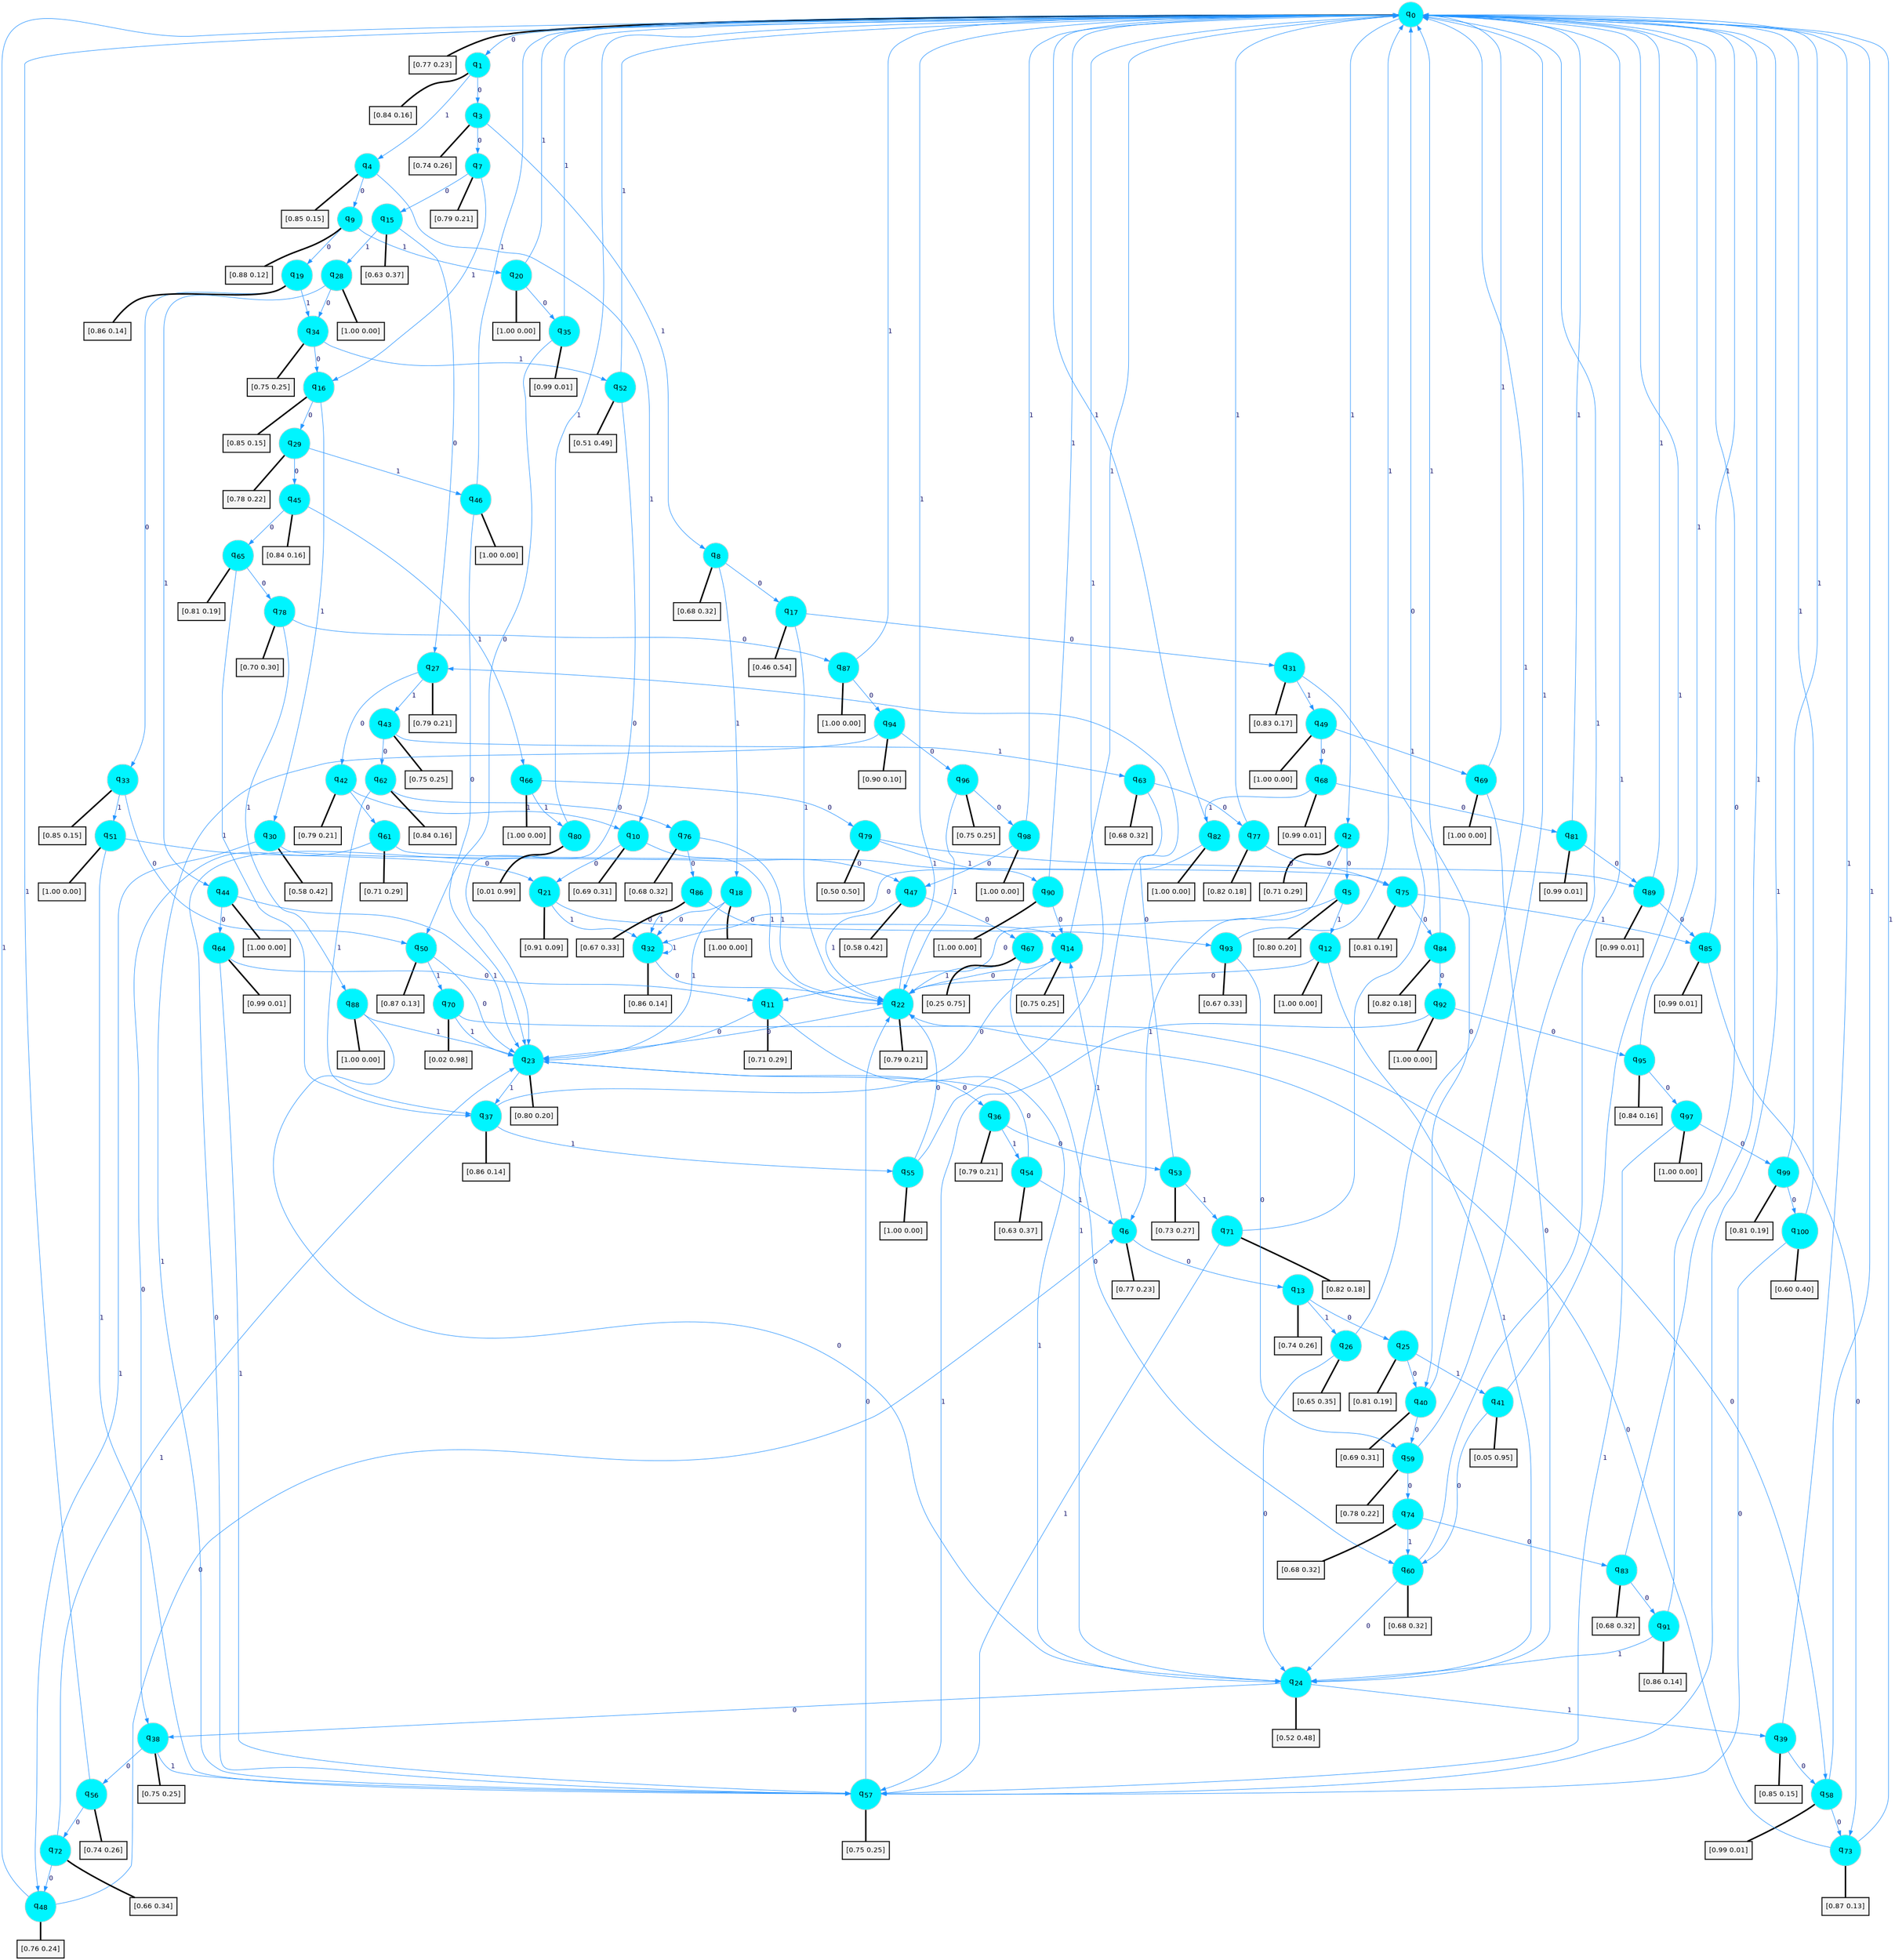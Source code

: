 digraph G {
graph [
bgcolor=transparent, dpi=300, rankdir=TD, size="40,25"];
node [
color=gray, fillcolor=turquoise1, fontcolor=black, fontname=Helvetica, fontsize=16, fontweight=bold, shape=circle, style=filled];
edge [
arrowsize=1, color=dodgerblue1, fontcolor=midnightblue, fontname=courier, fontweight=bold, penwidth=1, style=solid, weight=20];
0[label=<q<SUB>0</SUB>>];
1[label=<q<SUB>1</SUB>>];
2[label=<q<SUB>2</SUB>>];
3[label=<q<SUB>3</SUB>>];
4[label=<q<SUB>4</SUB>>];
5[label=<q<SUB>5</SUB>>];
6[label=<q<SUB>6</SUB>>];
7[label=<q<SUB>7</SUB>>];
8[label=<q<SUB>8</SUB>>];
9[label=<q<SUB>9</SUB>>];
10[label=<q<SUB>10</SUB>>];
11[label=<q<SUB>11</SUB>>];
12[label=<q<SUB>12</SUB>>];
13[label=<q<SUB>13</SUB>>];
14[label=<q<SUB>14</SUB>>];
15[label=<q<SUB>15</SUB>>];
16[label=<q<SUB>16</SUB>>];
17[label=<q<SUB>17</SUB>>];
18[label=<q<SUB>18</SUB>>];
19[label=<q<SUB>19</SUB>>];
20[label=<q<SUB>20</SUB>>];
21[label=<q<SUB>21</SUB>>];
22[label=<q<SUB>22</SUB>>];
23[label=<q<SUB>23</SUB>>];
24[label=<q<SUB>24</SUB>>];
25[label=<q<SUB>25</SUB>>];
26[label=<q<SUB>26</SUB>>];
27[label=<q<SUB>27</SUB>>];
28[label=<q<SUB>28</SUB>>];
29[label=<q<SUB>29</SUB>>];
30[label=<q<SUB>30</SUB>>];
31[label=<q<SUB>31</SUB>>];
32[label=<q<SUB>32</SUB>>];
33[label=<q<SUB>33</SUB>>];
34[label=<q<SUB>34</SUB>>];
35[label=<q<SUB>35</SUB>>];
36[label=<q<SUB>36</SUB>>];
37[label=<q<SUB>37</SUB>>];
38[label=<q<SUB>38</SUB>>];
39[label=<q<SUB>39</SUB>>];
40[label=<q<SUB>40</SUB>>];
41[label=<q<SUB>41</SUB>>];
42[label=<q<SUB>42</SUB>>];
43[label=<q<SUB>43</SUB>>];
44[label=<q<SUB>44</SUB>>];
45[label=<q<SUB>45</SUB>>];
46[label=<q<SUB>46</SUB>>];
47[label=<q<SUB>47</SUB>>];
48[label=<q<SUB>48</SUB>>];
49[label=<q<SUB>49</SUB>>];
50[label=<q<SUB>50</SUB>>];
51[label=<q<SUB>51</SUB>>];
52[label=<q<SUB>52</SUB>>];
53[label=<q<SUB>53</SUB>>];
54[label=<q<SUB>54</SUB>>];
55[label=<q<SUB>55</SUB>>];
56[label=<q<SUB>56</SUB>>];
57[label=<q<SUB>57</SUB>>];
58[label=<q<SUB>58</SUB>>];
59[label=<q<SUB>59</SUB>>];
60[label=<q<SUB>60</SUB>>];
61[label=<q<SUB>61</SUB>>];
62[label=<q<SUB>62</SUB>>];
63[label=<q<SUB>63</SUB>>];
64[label=<q<SUB>64</SUB>>];
65[label=<q<SUB>65</SUB>>];
66[label=<q<SUB>66</SUB>>];
67[label=<q<SUB>67</SUB>>];
68[label=<q<SUB>68</SUB>>];
69[label=<q<SUB>69</SUB>>];
70[label=<q<SUB>70</SUB>>];
71[label=<q<SUB>71</SUB>>];
72[label=<q<SUB>72</SUB>>];
73[label=<q<SUB>73</SUB>>];
74[label=<q<SUB>74</SUB>>];
75[label=<q<SUB>75</SUB>>];
76[label=<q<SUB>76</SUB>>];
77[label=<q<SUB>77</SUB>>];
78[label=<q<SUB>78</SUB>>];
79[label=<q<SUB>79</SUB>>];
80[label=<q<SUB>80</SUB>>];
81[label=<q<SUB>81</SUB>>];
82[label=<q<SUB>82</SUB>>];
83[label=<q<SUB>83</SUB>>];
84[label=<q<SUB>84</SUB>>];
85[label=<q<SUB>85</SUB>>];
86[label=<q<SUB>86</SUB>>];
87[label=<q<SUB>87</SUB>>];
88[label=<q<SUB>88</SUB>>];
89[label=<q<SUB>89</SUB>>];
90[label=<q<SUB>90</SUB>>];
91[label=<q<SUB>91</SUB>>];
92[label=<q<SUB>92</SUB>>];
93[label=<q<SUB>93</SUB>>];
94[label=<q<SUB>94</SUB>>];
95[label=<q<SUB>95</SUB>>];
96[label=<q<SUB>96</SUB>>];
97[label=<q<SUB>97</SUB>>];
98[label=<q<SUB>98</SUB>>];
99[label=<q<SUB>99</SUB>>];
100[label=<q<SUB>100</SUB>>];
101[label="[0.77 0.23]", shape=box,fontcolor=black, fontname=Helvetica, fontsize=14, penwidth=2, fillcolor=whitesmoke,color=black];
102[label="[0.84 0.16]", shape=box,fontcolor=black, fontname=Helvetica, fontsize=14, penwidth=2, fillcolor=whitesmoke,color=black];
103[label="[0.71 0.29]", shape=box,fontcolor=black, fontname=Helvetica, fontsize=14, penwidth=2, fillcolor=whitesmoke,color=black];
104[label="[0.74 0.26]", shape=box,fontcolor=black, fontname=Helvetica, fontsize=14, penwidth=2, fillcolor=whitesmoke,color=black];
105[label="[0.85 0.15]", shape=box,fontcolor=black, fontname=Helvetica, fontsize=14, penwidth=2, fillcolor=whitesmoke,color=black];
106[label="[0.80 0.20]", shape=box,fontcolor=black, fontname=Helvetica, fontsize=14, penwidth=2, fillcolor=whitesmoke,color=black];
107[label="[0.77 0.23]", shape=box,fontcolor=black, fontname=Helvetica, fontsize=14, penwidth=2, fillcolor=whitesmoke,color=black];
108[label="[0.79 0.21]", shape=box,fontcolor=black, fontname=Helvetica, fontsize=14, penwidth=2, fillcolor=whitesmoke,color=black];
109[label="[0.68 0.32]", shape=box,fontcolor=black, fontname=Helvetica, fontsize=14, penwidth=2, fillcolor=whitesmoke,color=black];
110[label="[0.88 0.12]", shape=box,fontcolor=black, fontname=Helvetica, fontsize=14, penwidth=2, fillcolor=whitesmoke,color=black];
111[label="[0.69 0.31]", shape=box,fontcolor=black, fontname=Helvetica, fontsize=14, penwidth=2, fillcolor=whitesmoke,color=black];
112[label="[0.71 0.29]", shape=box,fontcolor=black, fontname=Helvetica, fontsize=14, penwidth=2, fillcolor=whitesmoke,color=black];
113[label="[1.00 0.00]", shape=box,fontcolor=black, fontname=Helvetica, fontsize=14, penwidth=2, fillcolor=whitesmoke,color=black];
114[label="[0.74 0.26]", shape=box,fontcolor=black, fontname=Helvetica, fontsize=14, penwidth=2, fillcolor=whitesmoke,color=black];
115[label="[0.75 0.25]", shape=box,fontcolor=black, fontname=Helvetica, fontsize=14, penwidth=2, fillcolor=whitesmoke,color=black];
116[label="[0.63 0.37]", shape=box,fontcolor=black, fontname=Helvetica, fontsize=14, penwidth=2, fillcolor=whitesmoke,color=black];
117[label="[0.85 0.15]", shape=box,fontcolor=black, fontname=Helvetica, fontsize=14, penwidth=2, fillcolor=whitesmoke,color=black];
118[label="[0.46 0.54]", shape=box,fontcolor=black, fontname=Helvetica, fontsize=14, penwidth=2, fillcolor=whitesmoke,color=black];
119[label="[1.00 0.00]", shape=box,fontcolor=black, fontname=Helvetica, fontsize=14, penwidth=2, fillcolor=whitesmoke,color=black];
120[label="[0.86 0.14]", shape=box,fontcolor=black, fontname=Helvetica, fontsize=14, penwidth=2, fillcolor=whitesmoke,color=black];
121[label="[1.00 0.00]", shape=box,fontcolor=black, fontname=Helvetica, fontsize=14, penwidth=2, fillcolor=whitesmoke,color=black];
122[label="[0.91 0.09]", shape=box,fontcolor=black, fontname=Helvetica, fontsize=14, penwidth=2, fillcolor=whitesmoke,color=black];
123[label="[0.79 0.21]", shape=box,fontcolor=black, fontname=Helvetica, fontsize=14, penwidth=2, fillcolor=whitesmoke,color=black];
124[label="[0.80 0.20]", shape=box,fontcolor=black, fontname=Helvetica, fontsize=14, penwidth=2, fillcolor=whitesmoke,color=black];
125[label="[0.52 0.48]", shape=box,fontcolor=black, fontname=Helvetica, fontsize=14, penwidth=2, fillcolor=whitesmoke,color=black];
126[label="[0.81 0.19]", shape=box,fontcolor=black, fontname=Helvetica, fontsize=14, penwidth=2, fillcolor=whitesmoke,color=black];
127[label="[0.65 0.35]", shape=box,fontcolor=black, fontname=Helvetica, fontsize=14, penwidth=2, fillcolor=whitesmoke,color=black];
128[label="[0.79 0.21]", shape=box,fontcolor=black, fontname=Helvetica, fontsize=14, penwidth=2, fillcolor=whitesmoke,color=black];
129[label="[1.00 0.00]", shape=box,fontcolor=black, fontname=Helvetica, fontsize=14, penwidth=2, fillcolor=whitesmoke,color=black];
130[label="[0.78 0.22]", shape=box,fontcolor=black, fontname=Helvetica, fontsize=14, penwidth=2, fillcolor=whitesmoke,color=black];
131[label="[0.58 0.42]", shape=box,fontcolor=black, fontname=Helvetica, fontsize=14, penwidth=2, fillcolor=whitesmoke,color=black];
132[label="[0.83 0.17]", shape=box,fontcolor=black, fontname=Helvetica, fontsize=14, penwidth=2, fillcolor=whitesmoke,color=black];
133[label="[0.86 0.14]", shape=box,fontcolor=black, fontname=Helvetica, fontsize=14, penwidth=2, fillcolor=whitesmoke,color=black];
134[label="[0.85 0.15]", shape=box,fontcolor=black, fontname=Helvetica, fontsize=14, penwidth=2, fillcolor=whitesmoke,color=black];
135[label="[0.75 0.25]", shape=box,fontcolor=black, fontname=Helvetica, fontsize=14, penwidth=2, fillcolor=whitesmoke,color=black];
136[label="[0.99 0.01]", shape=box,fontcolor=black, fontname=Helvetica, fontsize=14, penwidth=2, fillcolor=whitesmoke,color=black];
137[label="[0.79 0.21]", shape=box,fontcolor=black, fontname=Helvetica, fontsize=14, penwidth=2, fillcolor=whitesmoke,color=black];
138[label="[0.86 0.14]", shape=box,fontcolor=black, fontname=Helvetica, fontsize=14, penwidth=2, fillcolor=whitesmoke,color=black];
139[label="[0.75 0.25]", shape=box,fontcolor=black, fontname=Helvetica, fontsize=14, penwidth=2, fillcolor=whitesmoke,color=black];
140[label="[0.85 0.15]", shape=box,fontcolor=black, fontname=Helvetica, fontsize=14, penwidth=2, fillcolor=whitesmoke,color=black];
141[label="[0.69 0.31]", shape=box,fontcolor=black, fontname=Helvetica, fontsize=14, penwidth=2, fillcolor=whitesmoke,color=black];
142[label="[0.05 0.95]", shape=box,fontcolor=black, fontname=Helvetica, fontsize=14, penwidth=2, fillcolor=whitesmoke,color=black];
143[label="[0.79 0.21]", shape=box,fontcolor=black, fontname=Helvetica, fontsize=14, penwidth=2, fillcolor=whitesmoke,color=black];
144[label="[0.75 0.25]", shape=box,fontcolor=black, fontname=Helvetica, fontsize=14, penwidth=2, fillcolor=whitesmoke,color=black];
145[label="[1.00 0.00]", shape=box,fontcolor=black, fontname=Helvetica, fontsize=14, penwidth=2, fillcolor=whitesmoke,color=black];
146[label="[0.84 0.16]", shape=box,fontcolor=black, fontname=Helvetica, fontsize=14, penwidth=2, fillcolor=whitesmoke,color=black];
147[label="[1.00 0.00]", shape=box,fontcolor=black, fontname=Helvetica, fontsize=14, penwidth=2, fillcolor=whitesmoke,color=black];
148[label="[0.58 0.42]", shape=box,fontcolor=black, fontname=Helvetica, fontsize=14, penwidth=2, fillcolor=whitesmoke,color=black];
149[label="[0.76 0.24]", shape=box,fontcolor=black, fontname=Helvetica, fontsize=14, penwidth=2, fillcolor=whitesmoke,color=black];
150[label="[1.00 0.00]", shape=box,fontcolor=black, fontname=Helvetica, fontsize=14, penwidth=2, fillcolor=whitesmoke,color=black];
151[label="[0.87 0.13]", shape=box,fontcolor=black, fontname=Helvetica, fontsize=14, penwidth=2, fillcolor=whitesmoke,color=black];
152[label="[1.00 0.00]", shape=box,fontcolor=black, fontname=Helvetica, fontsize=14, penwidth=2, fillcolor=whitesmoke,color=black];
153[label="[0.51 0.49]", shape=box,fontcolor=black, fontname=Helvetica, fontsize=14, penwidth=2, fillcolor=whitesmoke,color=black];
154[label="[0.73 0.27]", shape=box,fontcolor=black, fontname=Helvetica, fontsize=14, penwidth=2, fillcolor=whitesmoke,color=black];
155[label="[0.63 0.37]", shape=box,fontcolor=black, fontname=Helvetica, fontsize=14, penwidth=2, fillcolor=whitesmoke,color=black];
156[label="[1.00 0.00]", shape=box,fontcolor=black, fontname=Helvetica, fontsize=14, penwidth=2, fillcolor=whitesmoke,color=black];
157[label="[0.74 0.26]", shape=box,fontcolor=black, fontname=Helvetica, fontsize=14, penwidth=2, fillcolor=whitesmoke,color=black];
158[label="[0.75 0.25]", shape=box,fontcolor=black, fontname=Helvetica, fontsize=14, penwidth=2, fillcolor=whitesmoke,color=black];
159[label="[0.99 0.01]", shape=box,fontcolor=black, fontname=Helvetica, fontsize=14, penwidth=2, fillcolor=whitesmoke,color=black];
160[label="[0.78 0.22]", shape=box,fontcolor=black, fontname=Helvetica, fontsize=14, penwidth=2, fillcolor=whitesmoke,color=black];
161[label="[0.68 0.32]", shape=box,fontcolor=black, fontname=Helvetica, fontsize=14, penwidth=2, fillcolor=whitesmoke,color=black];
162[label="[0.71 0.29]", shape=box,fontcolor=black, fontname=Helvetica, fontsize=14, penwidth=2, fillcolor=whitesmoke,color=black];
163[label="[0.84 0.16]", shape=box,fontcolor=black, fontname=Helvetica, fontsize=14, penwidth=2, fillcolor=whitesmoke,color=black];
164[label="[0.68 0.32]", shape=box,fontcolor=black, fontname=Helvetica, fontsize=14, penwidth=2, fillcolor=whitesmoke,color=black];
165[label="[0.99 0.01]", shape=box,fontcolor=black, fontname=Helvetica, fontsize=14, penwidth=2, fillcolor=whitesmoke,color=black];
166[label="[0.81 0.19]", shape=box,fontcolor=black, fontname=Helvetica, fontsize=14, penwidth=2, fillcolor=whitesmoke,color=black];
167[label="[1.00 0.00]", shape=box,fontcolor=black, fontname=Helvetica, fontsize=14, penwidth=2, fillcolor=whitesmoke,color=black];
168[label="[0.25 0.75]", shape=box,fontcolor=black, fontname=Helvetica, fontsize=14, penwidth=2, fillcolor=whitesmoke,color=black];
169[label="[0.99 0.01]", shape=box,fontcolor=black, fontname=Helvetica, fontsize=14, penwidth=2, fillcolor=whitesmoke,color=black];
170[label="[1.00 0.00]", shape=box,fontcolor=black, fontname=Helvetica, fontsize=14, penwidth=2, fillcolor=whitesmoke,color=black];
171[label="[0.02 0.98]", shape=box,fontcolor=black, fontname=Helvetica, fontsize=14, penwidth=2, fillcolor=whitesmoke,color=black];
172[label="[0.82 0.18]", shape=box,fontcolor=black, fontname=Helvetica, fontsize=14, penwidth=2, fillcolor=whitesmoke,color=black];
173[label="[0.66 0.34]", shape=box,fontcolor=black, fontname=Helvetica, fontsize=14, penwidth=2, fillcolor=whitesmoke,color=black];
174[label="[0.87 0.13]", shape=box,fontcolor=black, fontname=Helvetica, fontsize=14, penwidth=2, fillcolor=whitesmoke,color=black];
175[label="[0.68 0.32]", shape=box,fontcolor=black, fontname=Helvetica, fontsize=14, penwidth=2, fillcolor=whitesmoke,color=black];
176[label="[0.81 0.19]", shape=box,fontcolor=black, fontname=Helvetica, fontsize=14, penwidth=2, fillcolor=whitesmoke,color=black];
177[label="[0.68 0.32]", shape=box,fontcolor=black, fontname=Helvetica, fontsize=14, penwidth=2, fillcolor=whitesmoke,color=black];
178[label="[0.82 0.18]", shape=box,fontcolor=black, fontname=Helvetica, fontsize=14, penwidth=2, fillcolor=whitesmoke,color=black];
179[label="[0.70 0.30]", shape=box,fontcolor=black, fontname=Helvetica, fontsize=14, penwidth=2, fillcolor=whitesmoke,color=black];
180[label="[0.50 0.50]", shape=box,fontcolor=black, fontname=Helvetica, fontsize=14, penwidth=2, fillcolor=whitesmoke,color=black];
181[label="[0.01 0.99]", shape=box,fontcolor=black, fontname=Helvetica, fontsize=14, penwidth=2, fillcolor=whitesmoke,color=black];
182[label="[0.99 0.01]", shape=box,fontcolor=black, fontname=Helvetica, fontsize=14, penwidth=2, fillcolor=whitesmoke,color=black];
183[label="[1.00 0.00]", shape=box,fontcolor=black, fontname=Helvetica, fontsize=14, penwidth=2, fillcolor=whitesmoke,color=black];
184[label="[0.68 0.32]", shape=box,fontcolor=black, fontname=Helvetica, fontsize=14, penwidth=2, fillcolor=whitesmoke,color=black];
185[label="[0.82 0.18]", shape=box,fontcolor=black, fontname=Helvetica, fontsize=14, penwidth=2, fillcolor=whitesmoke,color=black];
186[label="[0.99 0.01]", shape=box,fontcolor=black, fontname=Helvetica, fontsize=14, penwidth=2, fillcolor=whitesmoke,color=black];
187[label="[0.67 0.33]", shape=box,fontcolor=black, fontname=Helvetica, fontsize=14, penwidth=2, fillcolor=whitesmoke,color=black];
188[label="[1.00 0.00]", shape=box,fontcolor=black, fontname=Helvetica, fontsize=14, penwidth=2, fillcolor=whitesmoke,color=black];
189[label="[1.00 0.00]", shape=box,fontcolor=black, fontname=Helvetica, fontsize=14, penwidth=2, fillcolor=whitesmoke,color=black];
190[label="[0.99 0.01]", shape=box,fontcolor=black, fontname=Helvetica, fontsize=14, penwidth=2, fillcolor=whitesmoke,color=black];
191[label="[1.00 0.00]", shape=box,fontcolor=black, fontname=Helvetica, fontsize=14, penwidth=2, fillcolor=whitesmoke,color=black];
192[label="[0.86 0.14]", shape=box,fontcolor=black, fontname=Helvetica, fontsize=14, penwidth=2, fillcolor=whitesmoke,color=black];
193[label="[1.00 0.00]", shape=box,fontcolor=black, fontname=Helvetica, fontsize=14, penwidth=2, fillcolor=whitesmoke,color=black];
194[label="[0.67 0.33]", shape=box,fontcolor=black, fontname=Helvetica, fontsize=14, penwidth=2, fillcolor=whitesmoke,color=black];
195[label="[0.90 0.10]", shape=box,fontcolor=black, fontname=Helvetica, fontsize=14, penwidth=2, fillcolor=whitesmoke,color=black];
196[label="[0.84 0.16]", shape=box,fontcolor=black, fontname=Helvetica, fontsize=14, penwidth=2, fillcolor=whitesmoke,color=black];
197[label="[0.75 0.25]", shape=box,fontcolor=black, fontname=Helvetica, fontsize=14, penwidth=2, fillcolor=whitesmoke,color=black];
198[label="[1.00 0.00]", shape=box,fontcolor=black, fontname=Helvetica, fontsize=14, penwidth=2, fillcolor=whitesmoke,color=black];
199[label="[1.00 0.00]", shape=box,fontcolor=black, fontname=Helvetica, fontsize=14, penwidth=2, fillcolor=whitesmoke,color=black];
200[label="[0.81 0.19]", shape=box,fontcolor=black, fontname=Helvetica, fontsize=14, penwidth=2, fillcolor=whitesmoke,color=black];
201[label="[0.60 0.40]", shape=box,fontcolor=black, fontname=Helvetica, fontsize=14, penwidth=2, fillcolor=whitesmoke,color=black];
0->1 [label=0];
0->2 [label=1];
0->101 [arrowhead=none, penwidth=3,color=black];
1->3 [label=0];
1->4 [label=1];
1->102 [arrowhead=none, penwidth=3,color=black];
2->5 [label=0];
2->6 [label=1];
2->103 [arrowhead=none, penwidth=3,color=black];
3->7 [label=0];
3->8 [label=1];
3->104 [arrowhead=none, penwidth=3,color=black];
4->9 [label=0];
4->10 [label=1];
4->105 [arrowhead=none, penwidth=3,color=black];
5->11 [label=0];
5->12 [label=1];
5->106 [arrowhead=none, penwidth=3,color=black];
6->13 [label=0];
6->14 [label=1];
6->107 [arrowhead=none, penwidth=3,color=black];
7->15 [label=0];
7->16 [label=1];
7->108 [arrowhead=none, penwidth=3,color=black];
8->17 [label=0];
8->18 [label=1];
8->109 [arrowhead=none, penwidth=3,color=black];
9->19 [label=0];
9->20 [label=1];
9->110 [arrowhead=none, penwidth=3,color=black];
10->21 [label=0];
10->22 [label=1];
10->111 [arrowhead=none, penwidth=3,color=black];
11->23 [label=0];
11->24 [label=1];
11->112 [arrowhead=none, penwidth=3,color=black];
12->22 [label=0];
12->24 [label=1];
12->113 [arrowhead=none, penwidth=3,color=black];
13->25 [label=0];
13->26 [label=1];
13->114 [arrowhead=none, penwidth=3,color=black];
14->22 [label=0];
14->0 [label=1];
14->115 [arrowhead=none, penwidth=3,color=black];
15->27 [label=0];
15->28 [label=1];
15->116 [arrowhead=none, penwidth=3,color=black];
16->29 [label=0];
16->30 [label=1];
16->117 [arrowhead=none, penwidth=3,color=black];
17->31 [label=0];
17->22 [label=1];
17->118 [arrowhead=none, penwidth=3,color=black];
18->32 [label=0];
18->23 [label=1];
18->119 [arrowhead=none, penwidth=3,color=black];
19->33 [label=0];
19->34 [label=1];
19->120 [arrowhead=none, penwidth=3,color=black];
20->35 [label=0];
20->0 [label=1];
20->121 [arrowhead=none, penwidth=3,color=black];
21->14 [label=0];
21->32 [label=1];
21->122 [arrowhead=none, penwidth=3,color=black];
22->23 [label=0];
22->0 [label=1];
22->123 [arrowhead=none, penwidth=3,color=black];
23->36 [label=0];
23->37 [label=1];
23->124 [arrowhead=none, penwidth=3,color=black];
24->38 [label=0];
24->39 [label=1];
24->125 [arrowhead=none, penwidth=3,color=black];
25->40 [label=0];
25->41 [label=1];
25->126 [arrowhead=none, penwidth=3,color=black];
26->24 [label=0];
26->0 [label=1];
26->127 [arrowhead=none, penwidth=3,color=black];
27->42 [label=0];
27->43 [label=1];
27->128 [arrowhead=none, penwidth=3,color=black];
28->34 [label=0];
28->44 [label=1];
28->129 [arrowhead=none, penwidth=3,color=black];
29->45 [label=0];
29->46 [label=1];
29->130 [arrowhead=none, penwidth=3,color=black];
30->47 [label=0];
30->48 [label=1];
30->131 [arrowhead=none, penwidth=3,color=black];
31->40 [label=0];
31->49 [label=1];
31->132 [arrowhead=none, penwidth=3,color=black];
32->22 [label=0];
32->32 [label=1];
32->133 [arrowhead=none, penwidth=3,color=black];
33->50 [label=0];
33->51 [label=1];
33->134 [arrowhead=none, penwidth=3,color=black];
34->16 [label=0];
34->52 [label=1];
34->135 [arrowhead=none, penwidth=3,color=black];
35->50 [label=0];
35->0 [label=1];
35->136 [arrowhead=none, penwidth=3,color=black];
36->53 [label=0];
36->54 [label=1];
36->137 [arrowhead=none, penwidth=3,color=black];
37->14 [label=0];
37->55 [label=1];
37->138 [arrowhead=none, penwidth=3,color=black];
38->56 [label=0];
38->57 [label=1];
38->139 [arrowhead=none, penwidth=3,color=black];
39->58 [label=0];
39->0 [label=1];
39->140 [arrowhead=none, penwidth=3,color=black];
40->59 [label=0];
40->0 [label=1];
40->141 [arrowhead=none, penwidth=3,color=black];
41->60 [label=0];
41->0 [label=1];
41->142 [arrowhead=none, penwidth=3,color=black];
42->61 [label=0];
42->10 [label=1];
42->143 [arrowhead=none, penwidth=3,color=black];
43->62 [label=0];
43->63 [label=1];
43->144 [arrowhead=none, penwidth=3,color=black];
44->64 [label=0];
44->23 [label=1];
44->145 [arrowhead=none, penwidth=3,color=black];
45->65 [label=0];
45->66 [label=1];
45->146 [arrowhead=none, penwidth=3,color=black];
46->23 [label=0];
46->0 [label=1];
46->147 [arrowhead=none, penwidth=3,color=black];
47->67 [label=0];
47->22 [label=1];
47->148 [arrowhead=none, penwidth=3,color=black];
48->6 [label=0];
48->0 [label=1];
48->149 [arrowhead=none, penwidth=3,color=black];
49->68 [label=0];
49->69 [label=1];
49->150 [arrowhead=none, penwidth=3,color=black];
50->23 [label=0];
50->70 [label=1];
50->151 [arrowhead=none, penwidth=3,color=black];
51->21 [label=0];
51->57 [label=1];
51->152 [arrowhead=none, penwidth=3,color=black];
52->23 [label=0];
52->0 [label=1];
52->153 [arrowhead=none, penwidth=3,color=black];
53->27 [label=0];
53->71 [label=1];
53->154 [arrowhead=none, penwidth=3,color=black];
54->23 [label=0];
54->6 [label=1];
54->155 [arrowhead=none, penwidth=3,color=black];
55->22 [label=0];
55->0 [label=1];
55->156 [arrowhead=none, penwidth=3,color=black];
56->72 [label=0];
56->0 [label=1];
56->157 [arrowhead=none, penwidth=3,color=black];
57->22 [label=0];
57->0 [label=1];
57->158 [arrowhead=none, penwidth=3,color=black];
58->73 [label=0];
58->0 [label=1];
58->159 [arrowhead=none, penwidth=3,color=black];
59->74 [label=0];
59->0 [label=1];
59->160 [arrowhead=none, penwidth=3,color=black];
60->24 [label=0];
60->0 [label=1];
60->161 [arrowhead=none, penwidth=3,color=black];
61->38 [label=0];
61->75 [label=1];
61->162 [arrowhead=none, penwidth=3,color=black];
62->76 [label=0];
62->37 [label=1];
62->163 [arrowhead=none, penwidth=3,color=black];
63->77 [label=0];
63->24 [label=1];
63->164 [arrowhead=none, penwidth=3,color=black];
64->11 [label=0];
64->57 [label=1];
64->165 [arrowhead=none, penwidth=3,color=black];
65->78 [label=0];
65->37 [label=1];
65->166 [arrowhead=none, penwidth=3,color=black];
66->79 [label=0];
66->80 [label=1];
66->167 [arrowhead=none, penwidth=3,color=black];
67->60 [label=0];
67->22 [label=1];
67->168 [arrowhead=none, penwidth=3,color=black];
68->81 [label=0];
68->82 [label=1];
68->169 [arrowhead=none, penwidth=3,color=black];
69->24 [label=0];
69->0 [label=1];
69->170 [arrowhead=none, penwidth=3,color=black];
70->58 [label=0];
70->23 [label=1];
70->171 [arrowhead=none, penwidth=3,color=black];
71->0 [label=0];
71->57 [label=1];
71->172 [arrowhead=none, penwidth=3,color=black];
72->48 [label=0];
72->23 [label=1];
72->173 [arrowhead=none, penwidth=3,color=black];
73->22 [label=0];
73->0 [label=1];
73->174 [arrowhead=none, penwidth=3,color=black];
74->83 [label=0];
74->60 [label=1];
74->175 [arrowhead=none, penwidth=3,color=black];
75->84 [label=0];
75->85 [label=1];
75->176 [arrowhead=none, penwidth=3,color=black];
76->86 [label=0];
76->22 [label=1];
76->177 [arrowhead=none, penwidth=3,color=black];
77->75 [label=0];
77->0 [label=1];
77->178 [arrowhead=none, penwidth=3,color=black];
78->87 [label=0];
78->88 [label=1];
78->179 [arrowhead=none, penwidth=3,color=black];
79->89 [label=0];
79->90 [label=1];
79->180 [arrowhead=none, penwidth=3,color=black];
80->57 [label=0];
80->0 [label=1];
80->181 [arrowhead=none, penwidth=3,color=black];
81->89 [label=0];
81->0 [label=1];
81->182 [arrowhead=none, penwidth=3,color=black];
82->32 [label=0];
82->0 [label=1];
82->183 [arrowhead=none, penwidth=3,color=black];
83->91 [label=0];
83->0 [label=1];
83->184 [arrowhead=none, penwidth=3,color=black];
84->92 [label=0];
84->0 [label=1];
84->185 [arrowhead=none, penwidth=3,color=black];
85->73 [label=0];
85->0 [label=1];
85->186 [arrowhead=none, penwidth=3,color=black];
86->93 [label=0];
86->32 [label=1];
86->187 [arrowhead=none, penwidth=3,color=black];
87->94 [label=0];
87->0 [label=1];
87->188 [arrowhead=none, penwidth=3,color=black];
88->24 [label=0];
88->23 [label=1];
88->189 [arrowhead=none, penwidth=3,color=black];
89->85 [label=0];
89->0 [label=1];
89->190 [arrowhead=none, penwidth=3,color=black];
90->14 [label=0];
90->0 [label=1];
90->191 [arrowhead=none, penwidth=3,color=black];
91->0 [label=0];
91->24 [label=1];
91->192 [arrowhead=none, penwidth=3,color=black];
92->95 [label=0];
92->57 [label=1];
92->193 [arrowhead=none, penwidth=3,color=black];
93->59 [label=0];
93->0 [label=1];
93->194 [arrowhead=none, penwidth=3,color=black];
94->96 [label=0];
94->57 [label=1];
94->195 [arrowhead=none, penwidth=3,color=black];
95->97 [label=0];
95->0 [label=1];
95->196 [arrowhead=none, penwidth=3,color=black];
96->98 [label=0];
96->22 [label=1];
96->197 [arrowhead=none, penwidth=3,color=black];
97->99 [label=0];
97->57 [label=1];
97->198 [arrowhead=none, penwidth=3,color=black];
98->47 [label=0];
98->0 [label=1];
98->199 [arrowhead=none, penwidth=3,color=black];
99->100 [label=0];
99->0 [label=1];
99->200 [arrowhead=none, penwidth=3,color=black];
100->57 [label=0];
100->0 [label=1];
100->201 [arrowhead=none, penwidth=3,color=black];
}
